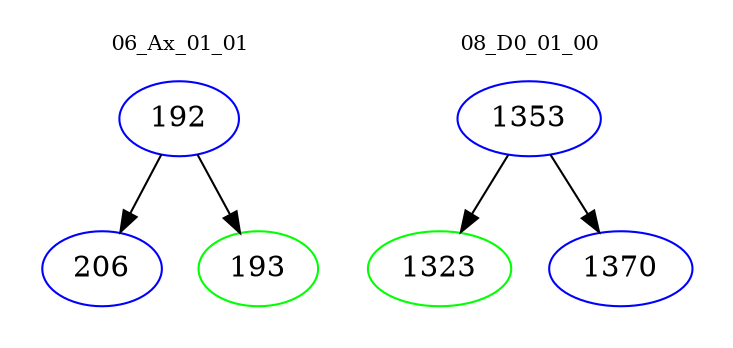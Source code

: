 digraph{
subgraph cluster_0 {
color = white
label = "06_Ax_01_01";
fontsize=10;
T0_192 [label="192", color="blue"]
T0_192 -> T0_206 [color="black"]
T0_206 [label="206", color="blue"]
T0_192 -> T0_193 [color="black"]
T0_193 [label="193", color="green"]
}
subgraph cluster_1 {
color = white
label = "08_D0_01_00";
fontsize=10;
T1_1353 [label="1353", color="blue"]
T1_1353 -> T1_1323 [color="black"]
T1_1323 [label="1323", color="green"]
T1_1353 -> T1_1370 [color="black"]
T1_1370 [label="1370", color="blue"]
}
}
